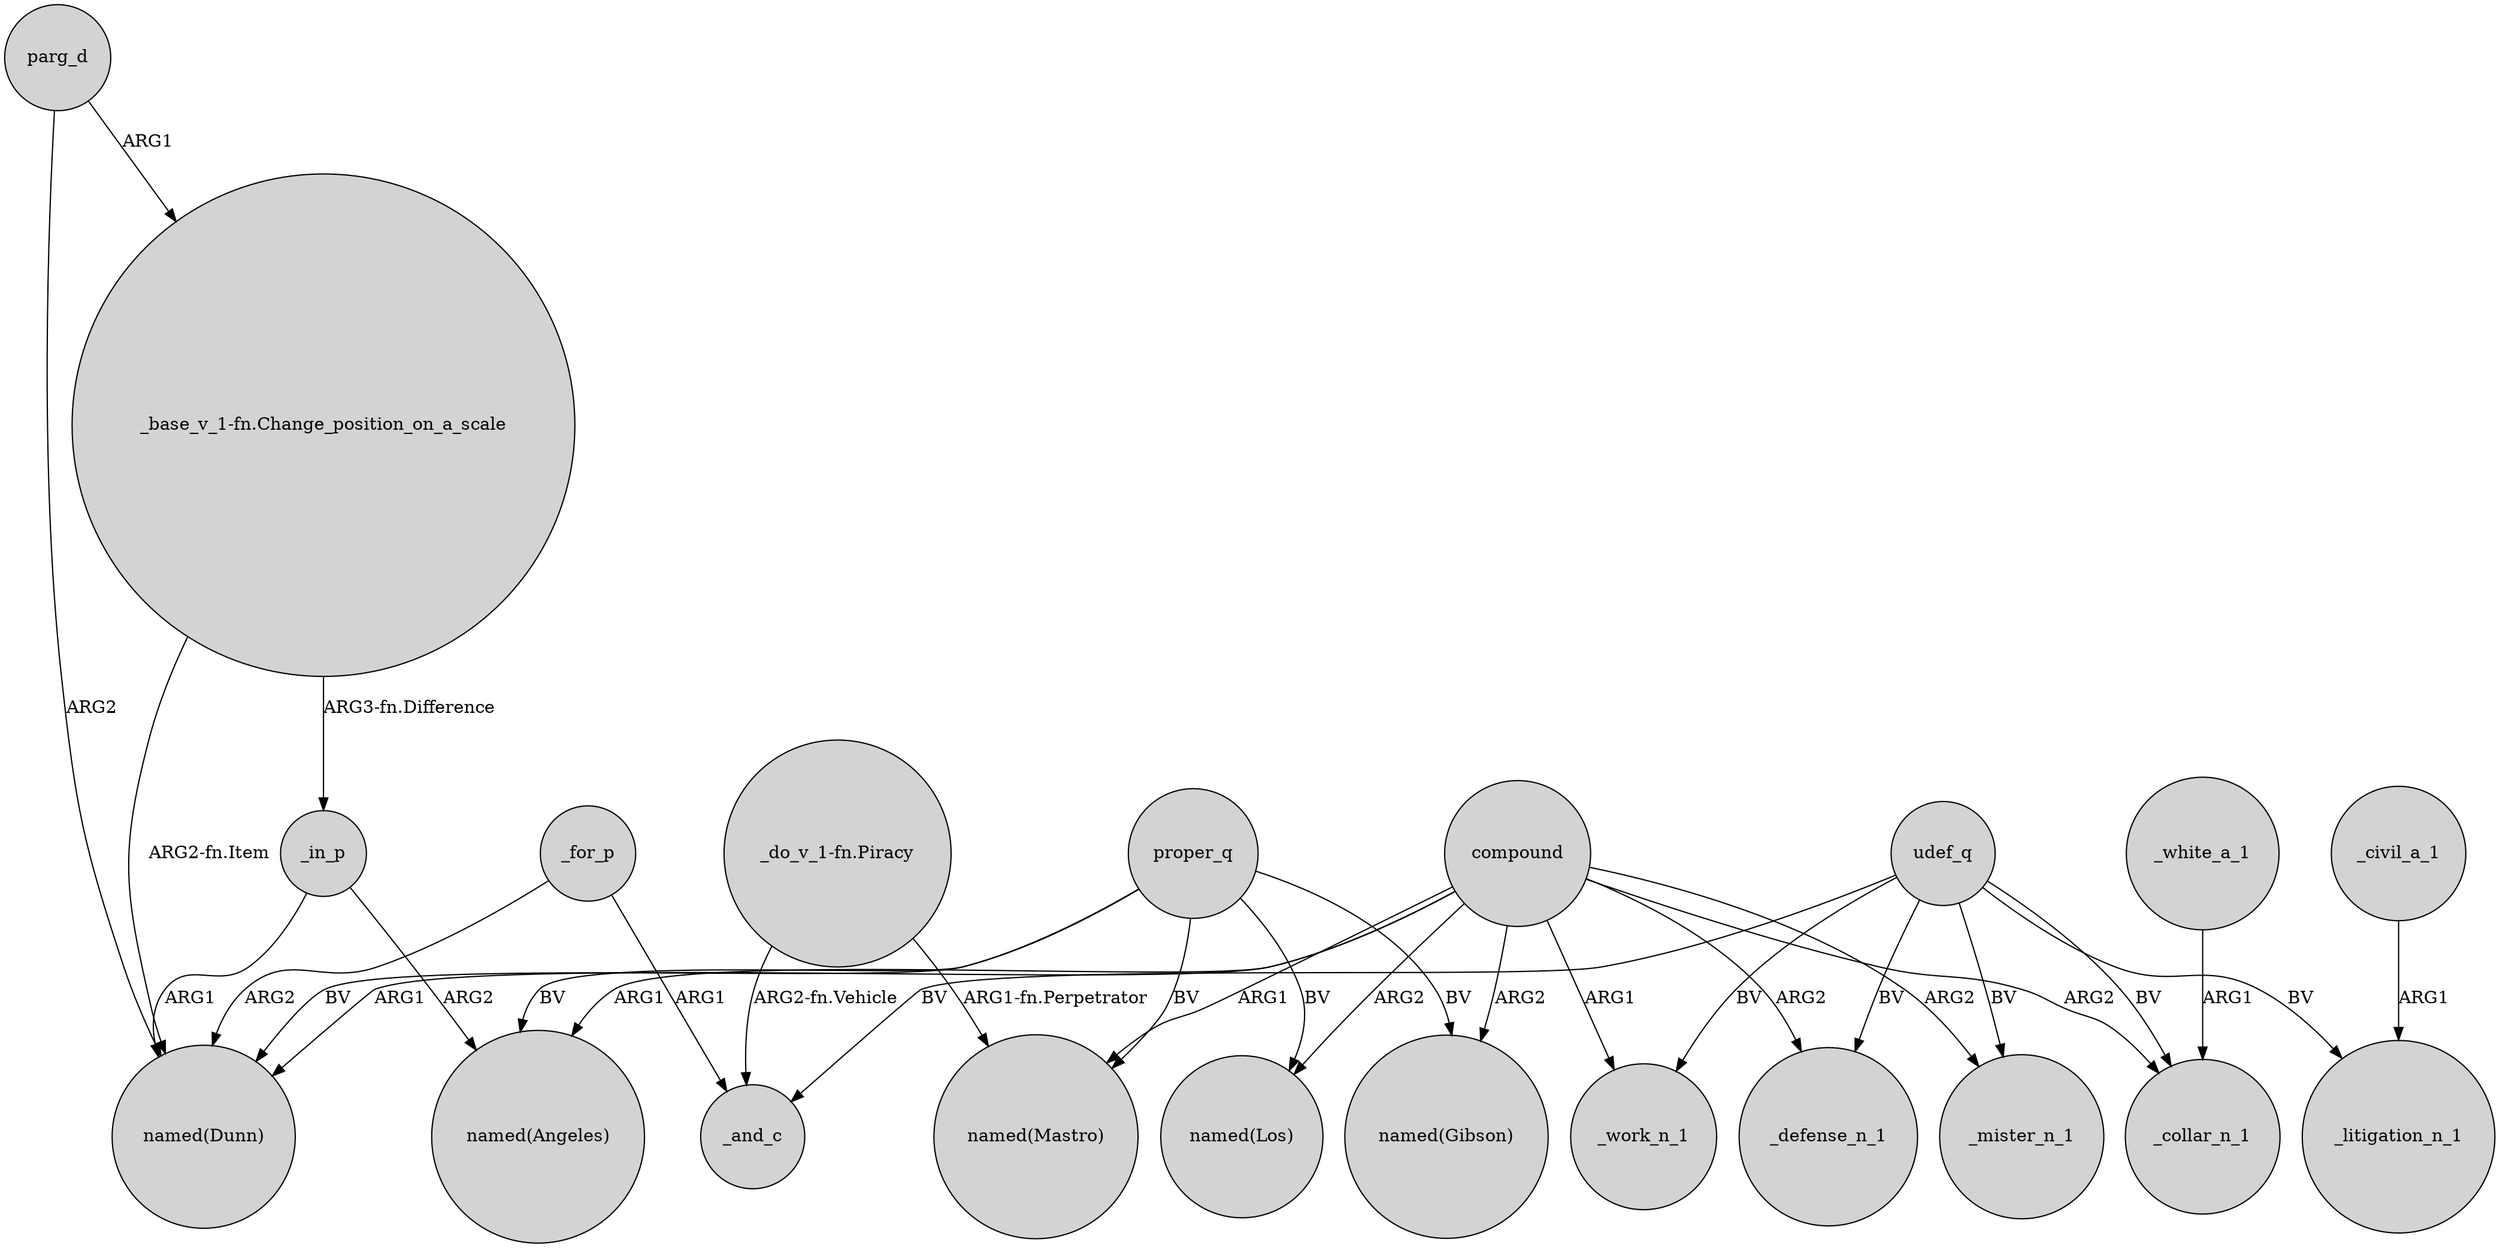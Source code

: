 digraph {
	node [shape=circle style=filled]
	compound -> _mister_n_1 [label=ARG2]
	_for_p -> _and_c [label=ARG1]
	compound -> "named(Gibson)" [label=ARG2]
	parg_d -> "_base_v_1-fn.Change_position_on_a_scale" [label=ARG1]
	_in_p -> "named(Angeles)" [label=ARG2]
	udef_q -> _work_n_1 [label=BV]
	_for_p -> "named(Dunn)" [label=ARG2]
	udef_q -> _defense_n_1 [label=BV]
	udef_q -> _and_c [label=BV]
	udef_q -> _mister_n_1 [label=BV]
	compound -> _work_n_1 [label=ARG1]
	proper_q -> "named(Mastro)" [label=BV]
	compound -> "named(Los)" [label=ARG2]
	compound -> _collar_n_1 [label=ARG2]
	"_do_v_1-fn.Piracy" -> _and_c [label="ARG2-fn.Vehicle"]
	compound -> "named(Angeles)" [label=ARG1]
	_white_a_1 -> _collar_n_1 [label=ARG1]
	"_do_v_1-fn.Piracy" -> "named(Mastro)" [label="ARG1-fn.Perpetrator"]
	compound -> "named(Dunn)" [label=ARG1]
	_civil_a_1 -> _litigation_n_1 [label=ARG1]
	proper_q -> "named(Gibson)" [label=BV]
	proper_q -> "named(Dunn)" [label=BV]
	proper_q -> "named(Los)" [label=BV]
	_in_p -> "named(Dunn)" [label=ARG1]
	compound -> "named(Mastro)" [label=ARG1]
	udef_q -> _litigation_n_1 [label=BV]
	proper_q -> "named(Angeles)" [label=BV]
	parg_d -> "named(Dunn)" [label=ARG2]
	compound -> _defense_n_1 [label=ARG2]
	"_base_v_1-fn.Change_position_on_a_scale" -> _in_p [label="ARG3-fn.Difference"]
	"_base_v_1-fn.Change_position_on_a_scale" -> "named(Dunn)" [label="ARG2-fn.Item"]
	udef_q -> _collar_n_1 [label=BV]
}
